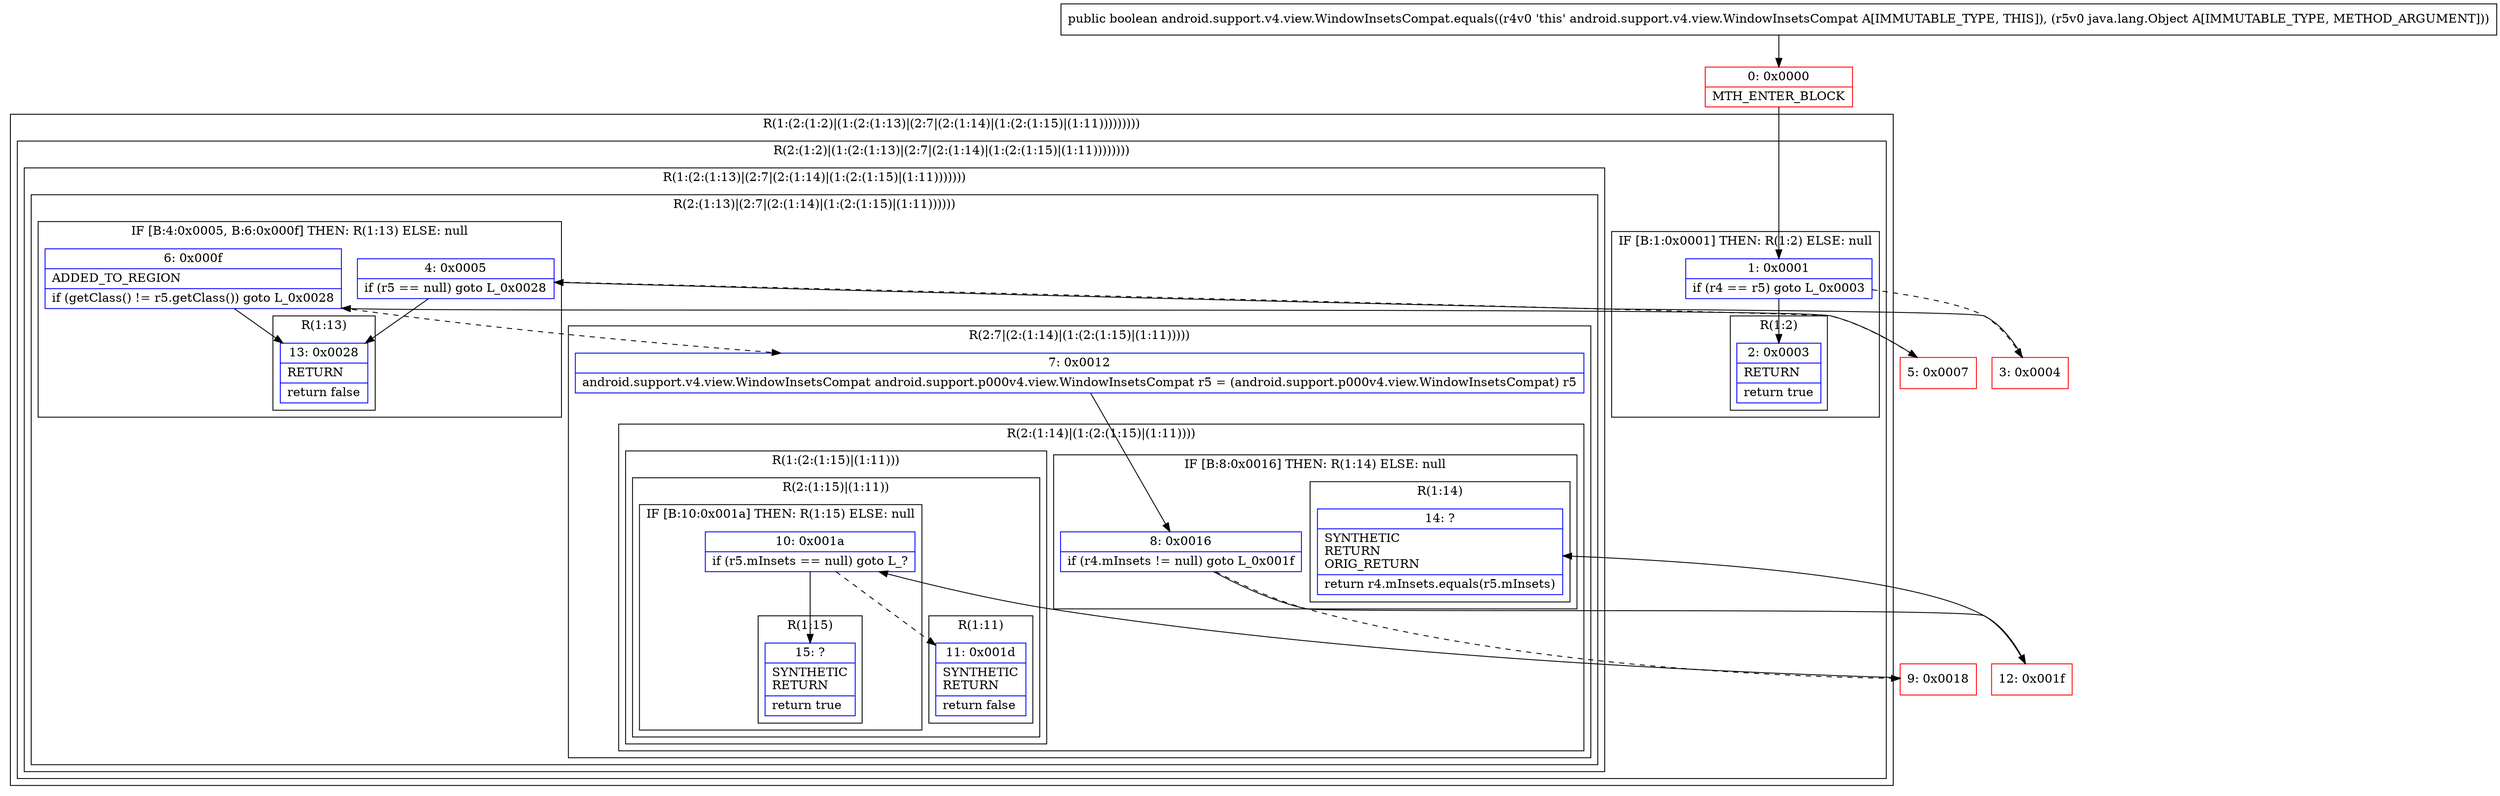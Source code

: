 digraph "CFG forandroid.support.v4.view.WindowInsetsCompat.equals(Ljava\/lang\/Object;)Z" {
subgraph cluster_Region_1958429499 {
label = "R(1:(2:(1:2)|(1:(2:(1:13)|(2:7|(2:(1:14)|(1:(2:(1:15)|(1:11)))))))))";
node [shape=record,color=blue];
subgraph cluster_Region_153451825 {
label = "R(2:(1:2)|(1:(2:(1:13)|(2:7|(2:(1:14)|(1:(2:(1:15)|(1:11))))))))";
node [shape=record,color=blue];
subgraph cluster_IfRegion_1505453294 {
label = "IF [B:1:0x0001] THEN: R(1:2) ELSE: null";
node [shape=record,color=blue];
Node_1 [shape=record,label="{1\:\ 0x0001|if (r4 == r5) goto L_0x0003\l}"];
subgraph cluster_Region_179612124 {
label = "R(1:2)";
node [shape=record,color=blue];
Node_2 [shape=record,label="{2\:\ 0x0003|RETURN\l|return true\l}"];
}
}
subgraph cluster_Region_607686954 {
label = "R(1:(2:(1:13)|(2:7|(2:(1:14)|(1:(2:(1:15)|(1:11)))))))";
node [shape=record,color=blue];
subgraph cluster_Region_114732137 {
label = "R(2:(1:13)|(2:7|(2:(1:14)|(1:(2:(1:15)|(1:11))))))";
node [shape=record,color=blue];
subgraph cluster_IfRegion_71836745 {
label = "IF [B:4:0x0005, B:6:0x000f] THEN: R(1:13) ELSE: null";
node [shape=record,color=blue];
Node_4 [shape=record,label="{4\:\ 0x0005|if (r5 == null) goto L_0x0028\l}"];
Node_6 [shape=record,label="{6\:\ 0x000f|ADDED_TO_REGION\l|if (getClass() != r5.getClass()) goto L_0x0028\l}"];
subgraph cluster_Region_723359573 {
label = "R(1:13)";
node [shape=record,color=blue];
Node_13 [shape=record,label="{13\:\ 0x0028|RETURN\l|return false\l}"];
}
}
subgraph cluster_Region_94705290 {
label = "R(2:7|(2:(1:14)|(1:(2:(1:15)|(1:11)))))";
node [shape=record,color=blue];
Node_7 [shape=record,label="{7\:\ 0x0012|android.support.v4.view.WindowInsetsCompat android.support.p000v4.view.WindowInsetsCompat r5 = (android.support.p000v4.view.WindowInsetsCompat) r5\l}"];
subgraph cluster_Region_1263334109 {
label = "R(2:(1:14)|(1:(2:(1:15)|(1:11))))";
node [shape=record,color=blue];
subgraph cluster_IfRegion_2018159161 {
label = "IF [B:8:0x0016] THEN: R(1:14) ELSE: null";
node [shape=record,color=blue];
Node_8 [shape=record,label="{8\:\ 0x0016|if (r4.mInsets != null) goto L_0x001f\l}"];
subgraph cluster_Region_1673246759 {
label = "R(1:14)";
node [shape=record,color=blue];
Node_14 [shape=record,label="{14\:\ ?|SYNTHETIC\lRETURN\lORIG_RETURN\l|return r4.mInsets.equals(r5.mInsets)\l}"];
}
}
subgraph cluster_Region_1030075157 {
label = "R(1:(2:(1:15)|(1:11)))";
node [shape=record,color=blue];
subgraph cluster_Region_2055552211 {
label = "R(2:(1:15)|(1:11))";
node [shape=record,color=blue];
subgraph cluster_IfRegion_1004453551 {
label = "IF [B:10:0x001a] THEN: R(1:15) ELSE: null";
node [shape=record,color=blue];
Node_10 [shape=record,label="{10\:\ 0x001a|if (r5.mInsets == null) goto L_?\l}"];
subgraph cluster_Region_1450435396 {
label = "R(1:15)";
node [shape=record,color=blue];
Node_15 [shape=record,label="{15\:\ ?|SYNTHETIC\lRETURN\l|return true\l}"];
}
}
subgraph cluster_Region_2076541137 {
label = "R(1:11)";
node [shape=record,color=blue];
Node_11 [shape=record,label="{11\:\ 0x001d|SYNTHETIC\lRETURN\l|return false\l}"];
}
}
}
}
}
}
}
}
}
Node_0 [shape=record,color=red,label="{0\:\ 0x0000|MTH_ENTER_BLOCK\l}"];
Node_3 [shape=record,color=red,label="{3\:\ 0x0004}"];
Node_5 [shape=record,color=red,label="{5\:\ 0x0007}"];
Node_9 [shape=record,color=red,label="{9\:\ 0x0018}"];
Node_12 [shape=record,color=red,label="{12\:\ 0x001f}"];
MethodNode[shape=record,label="{public boolean android.support.v4.view.WindowInsetsCompat.equals((r4v0 'this' android.support.v4.view.WindowInsetsCompat A[IMMUTABLE_TYPE, THIS]), (r5v0 java.lang.Object A[IMMUTABLE_TYPE, METHOD_ARGUMENT])) }"];
MethodNode -> Node_0;
Node_1 -> Node_2;
Node_1 -> Node_3[style=dashed];
Node_4 -> Node_5[style=dashed];
Node_4 -> Node_13;
Node_6 -> Node_7[style=dashed];
Node_6 -> Node_13;
Node_7 -> Node_8;
Node_8 -> Node_9[style=dashed];
Node_8 -> Node_12;
Node_10 -> Node_11[style=dashed];
Node_10 -> Node_15;
Node_0 -> Node_1;
Node_3 -> Node_4;
Node_5 -> Node_6;
Node_9 -> Node_10;
Node_12 -> Node_14;
}

